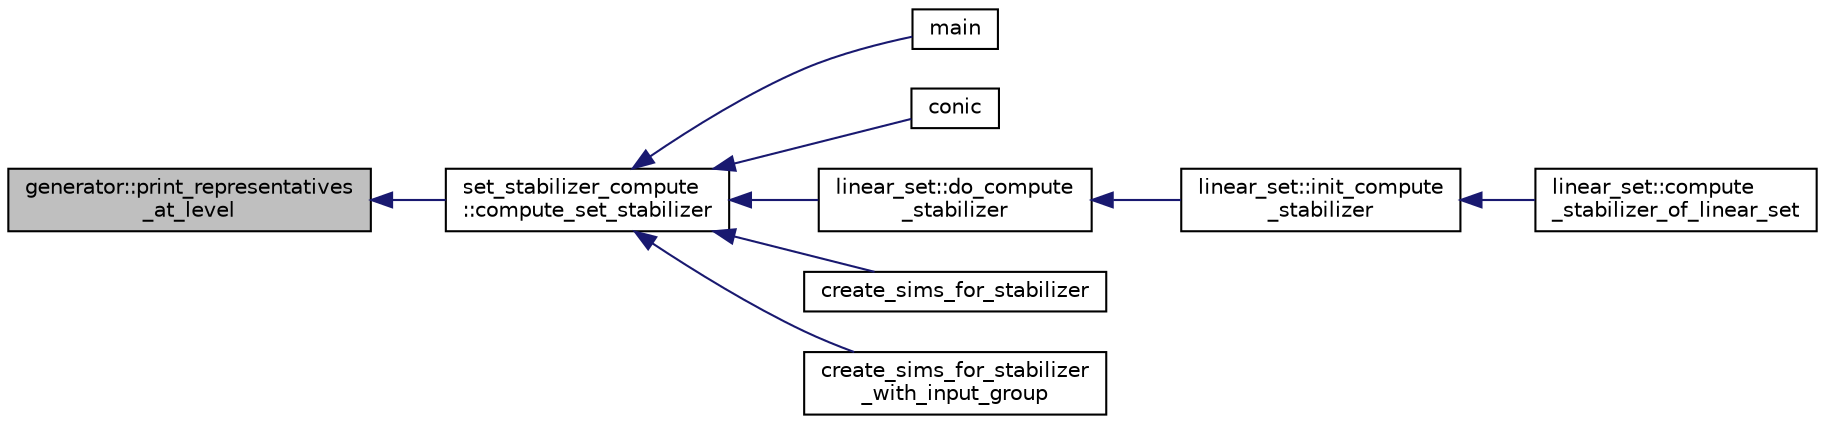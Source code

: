 digraph "generator::print_representatives_at_level"
{
  edge [fontname="Helvetica",fontsize="10",labelfontname="Helvetica",labelfontsize="10"];
  node [fontname="Helvetica",fontsize="10",shape=record];
  rankdir="LR";
  Node18868 [label="generator::print_representatives\l_at_level",height=0.2,width=0.4,color="black", fillcolor="grey75", style="filled", fontcolor="black"];
  Node18868 -> Node18869 [dir="back",color="midnightblue",fontsize="10",style="solid",fontname="Helvetica"];
  Node18869 [label="set_stabilizer_compute\l::compute_set_stabilizer",height=0.2,width=0.4,color="black", fillcolor="white", style="filled",URL="$d8/dc6/classset__stabilizer__compute.html#ad4f92074322e98c7cd0ed5d4f8486b76"];
  Node18869 -> Node18870 [dir="back",color="midnightblue",fontsize="10",style="solid",fontname="Helvetica"];
  Node18870 [label="main",height=0.2,width=0.4,color="black", fillcolor="white", style="filled",URL="$db/d67/test__hyperoval_8_c.html#a3c04138a5bfe5d72780bb7e82a18e627"];
  Node18869 -> Node18871 [dir="back",color="midnightblue",fontsize="10",style="solid",fontname="Helvetica"];
  Node18871 [label="conic",height=0.2,width=0.4,color="black", fillcolor="white", style="filled",URL="$d4/de8/conic_8_c.html#a96def9474b981a9d5831a9b48d85d652"];
  Node18869 -> Node18872 [dir="back",color="midnightblue",fontsize="10",style="solid",fontname="Helvetica"];
  Node18872 [label="linear_set::do_compute\l_stabilizer",height=0.2,width=0.4,color="black", fillcolor="white", style="filled",URL="$dd/d86/classlinear__set.html#ae8f58ded28fb5370f4459cca42b7463b"];
  Node18872 -> Node18873 [dir="back",color="midnightblue",fontsize="10",style="solid",fontname="Helvetica"];
  Node18873 [label="linear_set::init_compute\l_stabilizer",height=0.2,width=0.4,color="black", fillcolor="white", style="filled",URL="$dd/d86/classlinear__set.html#a0cc3eaec1896fdc977b62e94623b055b"];
  Node18873 -> Node18874 [dir="back",color="midnightblue",fontsize="10",style="solid",fontname="Helvetica"];
  Node18874 [label="linear_set::compute\l_stabilizer_of_linear_set",height=0.2,width=0.4,color="black", fillcolor="white", style="filled",URL="$dd/d86/classlinear__set.html#a098a133edfbaae0fd347a69c50bdbee2"];
  Node18869 -> Node18875 [dir="back",color="midnightblue",fontsize="10",style="solid",fontname="Helvetica"];
  Node18875 [label="create_sims_for_stabilizer",height=0.2,width=0.4,color="black", fillcolor="white", style="filled",URL="$d0/d76/tl__algebra__and__number__theory_8h.html#af2c67d225072549409be710ac3cd30f8"];
  Node18869 -> Node18876 [dir="back",color="midnightblue",fontsize="10",style="solid",fontname="Helvetica"];
  Node18876 [label="create_sims_for_stabilizer\l_with_input_group",height=0.2,width=0.4,color="black", fillcolor="white", style="filled",URL="$d0/d76/tl__algebra__and__number__theory_8h.html#af5482567a8d6ba5c2fe593bf6f7f9a0f"];
}
